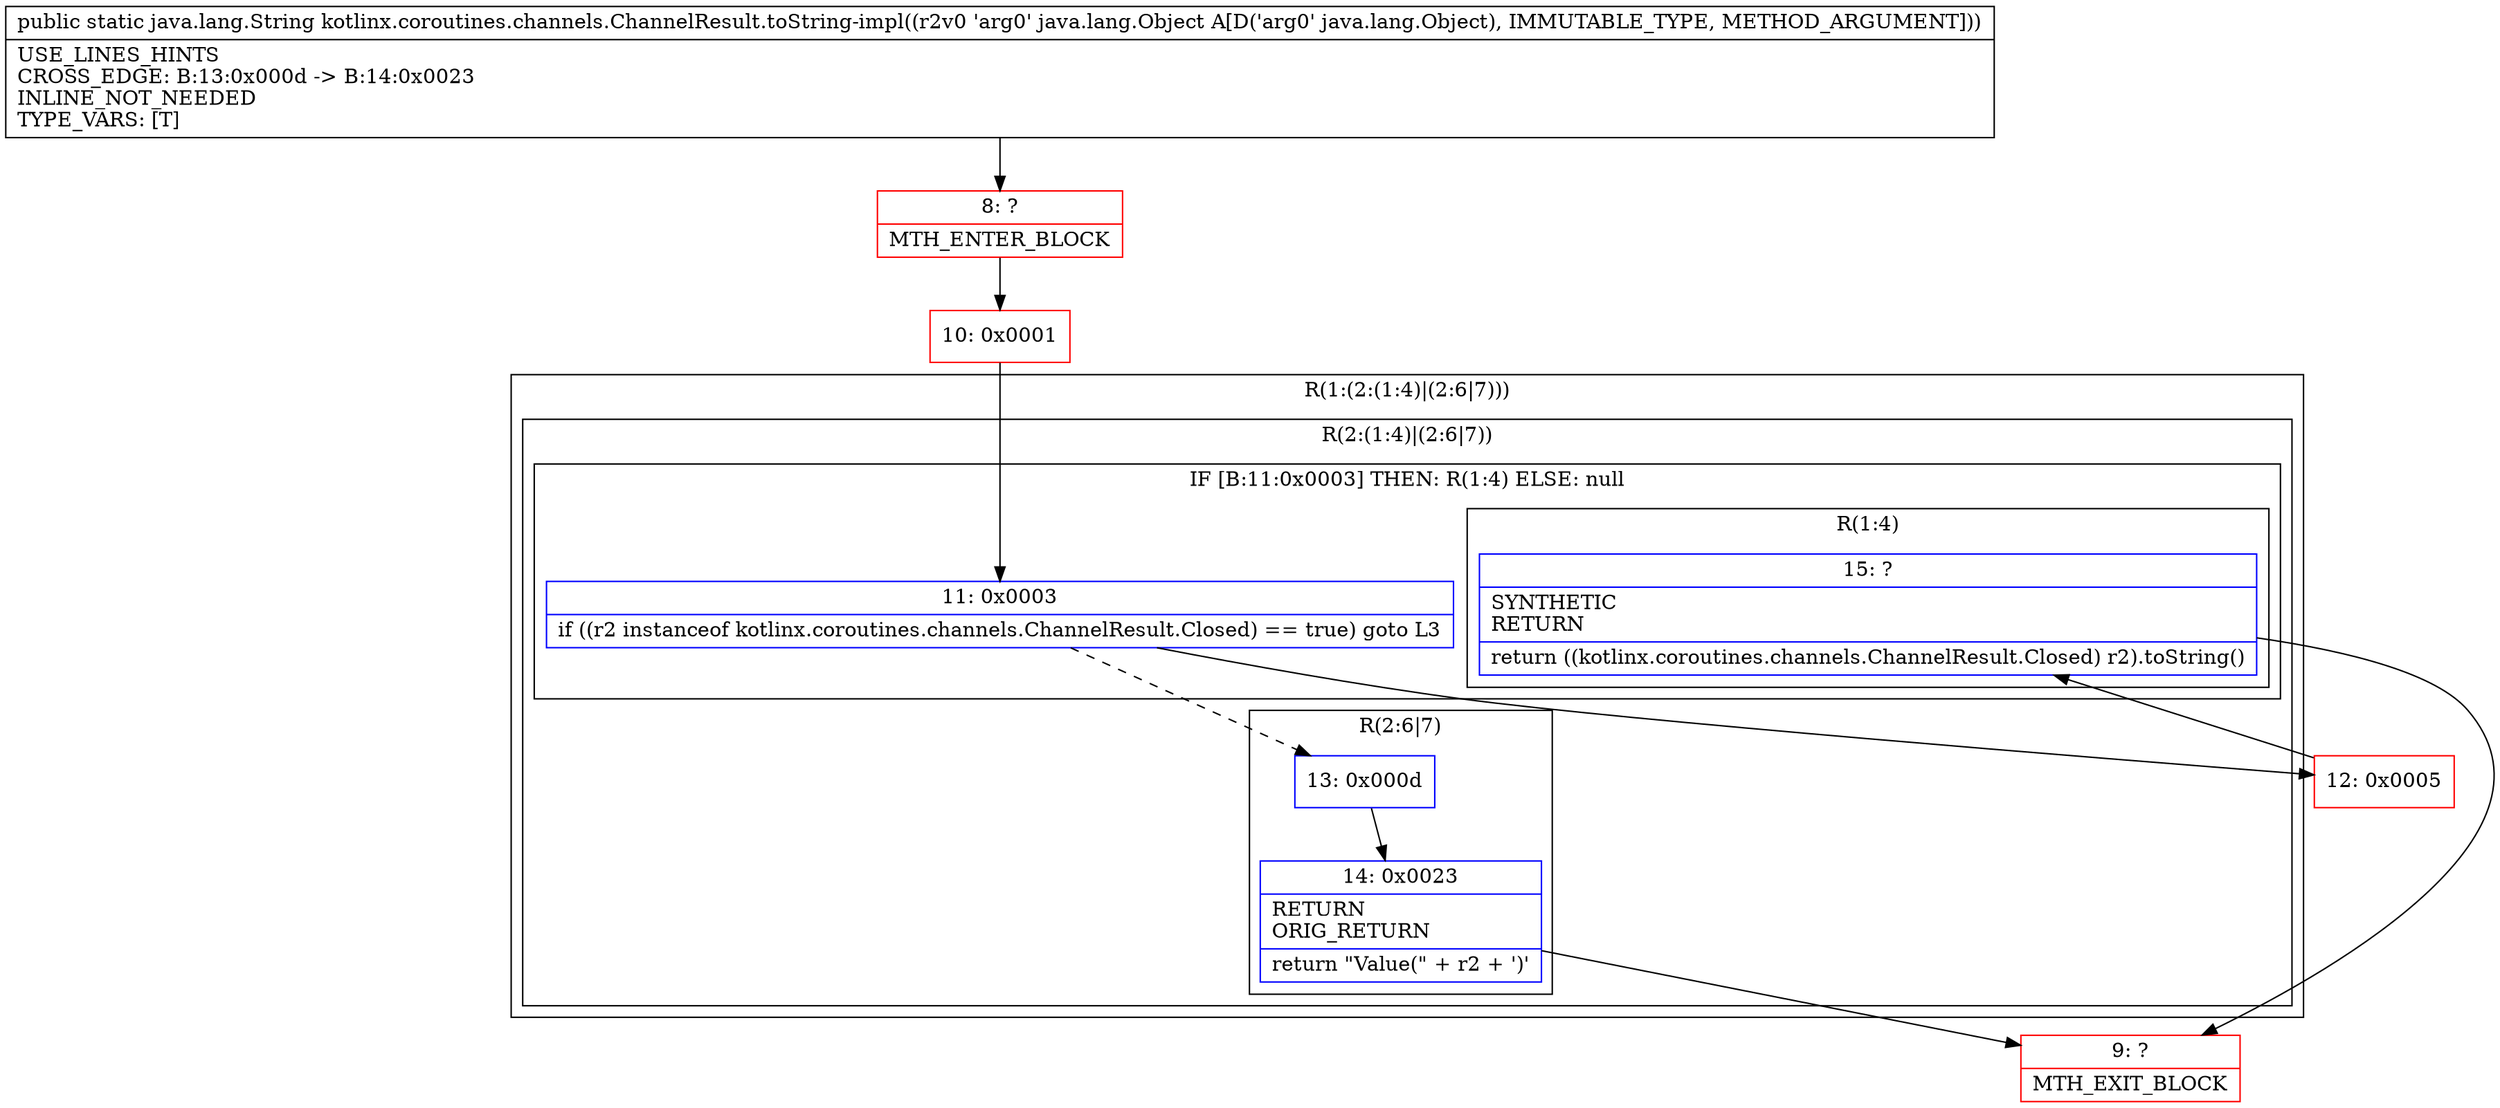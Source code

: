 digraph "CFG forkotlinx.coroutines.channels.ChannelResult.toString\-impl(Ljava\/lang\/Object;)Ljava\/lang\/String;" {
subgraph cluster_Region_1347106616 {
label = "R(1:(2:(1:4)|(2:6|7)))";
node [shape=record,color=blue];
subgraph cluster_Region_386751552 {
label = "R(2:(1:4)|(2:6|7))";
node [shape=record,color=blue];
subgraph cluster_IfRegion_926119575 {
label = "IF [B:11:0x0003] THEN: R(1:4) ELSE: null";
node [shape=record,color=blue];
Node_11 [shape=record,label="{11\:\ 0x0003|if ((r2 instanceof kotlinx.coroutines.channels.ChannelResult.Closed) == true) goto L3\l}"];
subgraph cluster_Region_1933463861 {
label = "R(1:4)";
node [shape=record,color=blue];
Node_15 [shape=record,label="{15\:\ ?|SYNTHETIC\lRETURN\l|return ((kotlinx.coroutines.channels.ChannelResult.Closed) r2).toString()\l}"];
}
}
subgraph cluster_Region_2051365533 {
label = "R(2:6|7)";
node [shape=record,color=blue];
Node_13 [shape=record,label="{13\:\ 0x000d}"];
Node_14 [shape=record,label="{14\:\ 0x0023|RETURN\lORIG_RETURN\l|return \"Value(\" + r2 + ')'\l}"];
}
}
}
Node_8 [shape=record,color=red,label="{8\:\ ?|MTH_ENTER_BLOCK\l}"];
Node_10 [shape=record,color=red,label="{10\:\ 0x0001}"];
Node_12 [shape=record,color=red,label="{12\:\ 0x0005}"];
Node_9 [shape=record,color=red,label="{9\:\ ?|MTH_EXIT_BLOCK\l}"];
MethodNode[shape=record,label="{public static java.lang.String kotlinx.coroutines.channels.ChannelResult.toString\-impl((r2v0 'arg0' java.lang.Object A[D('arg0' java.lang.Object), IMMUTABLE_TYPE, METHOD_ARGUMENT]))  | USE_LINES_HINTS\lCROSS_EDGE: B:13:0x000d \-\> B:14:0x0023\lINLINE_NOT_NEEDED\lTYPE_VARS: [T]\l}"];
MethodNode -> Node_8;Node_11 -> Node_12;
Node_11 -> Node_13[style=dashed];
Node_15 -> Node_9;
Node_13 -> Node_14;
Node_14 -> Node_9;
Node_8 -> Node_10;
Node_10 -> Node_11;
Node_12 -> Node_15;
}


